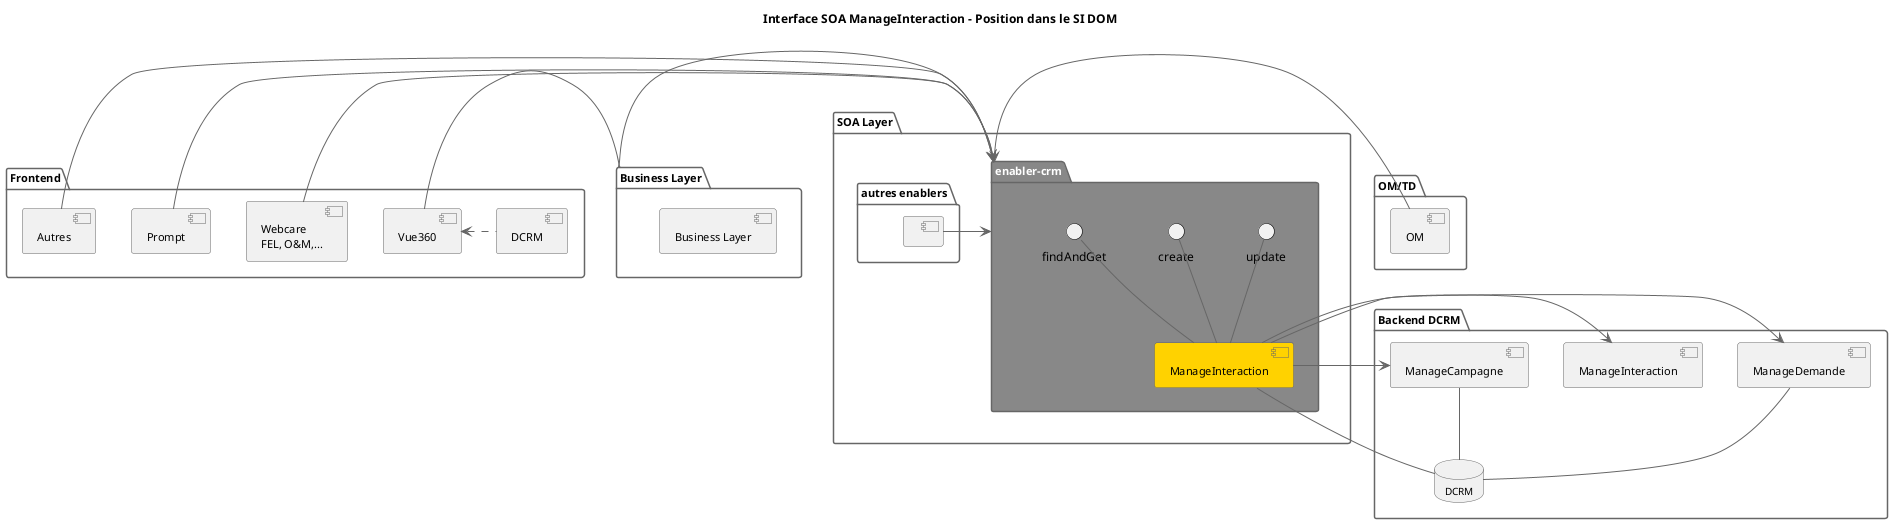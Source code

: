 @startuml
title Interface SOA ManageInteraction - Position dans le SI DOM
 
skinparam titleFontSize 12
 
skinparam Actor {
fontName arial
borderColor #666666
backgroundColor #FEDE00
fontColor black
fontSize 12
}
 
skinparam component {
arrowColor #666666
borderColor #666666
fontSize 11
}
skinparam package {
borderColor #666666
fontSize 11
}
skinparam interface {
borderColor black
fontSize 12
}
skinparam node {
fontSize 11
}
skinparam database {
borderColor #666666
fontSize 10
}
 
skinparam note {
fontSize 11
fontColor white
backgroundColor #45B8EF
borderColor white
}
 
package "Frontend" {
[DCRM]
[Vue360]
[Webcare\nFEL, O&M,...] as SELFCARE
[Prompt]
[Autres]
}
[DCRM] .left.> [Vue360]
 
package "Business Layer" as BL {
[Business Layer] as BLCOMPONENT
}
 
[Vue360] - BL
 
package "SOA Layer" as SOA {
package "<color:white>enabler-crm" as ecrm #888888 {
[ManageInteraction] #FFD200
interface findAndGet
interface create
interface update
ManageInteraction -up- findAndGet
ManageInteraction -up- create
ManageInteraction -up- update
}

 
package "autres enablers" {
[ ]
}
}
package "OM/TD" as OMTD {
[OM]
}

BL -> ecrm
SELFCARE -> ecrm
Prompt -> ecrm
Autres -> ecrm
[ ] -> ecrm
OM -> ecrm

package "Backend DCRM" {
[ManageDemande]
[ManageInteraction] as ManageInteractionDCRM
[ManageCampagne]
database DCRM as DCRMDB
DCRMDB -up- ManageDemande
DCRMDB -up- ManageInteraction
DCRMDB -up- ManageCampagne
}
ManageInteraction -> ManageDemande
ManageInteraction -> ManageInteractionDCRM
ManageInteraction -> ManageCampagne

@enduml
